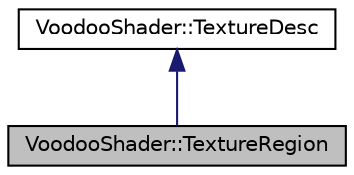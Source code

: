 digraph G
{
  edge [fontname="Helvetica",fontsize="10",labelfontname="Helvetica",labelfontsize="10"];
  node [fontname="Helvetica",fontsize="10",shape=record];
  Node1 [label="VoodooShader::TextureRegion",height=0.2,width=0.4,color="black", fillcolor="grey75", style="filled" fontcolor="black"];
  Node2 -> Node1 [dir="back",color="midnightblue",fontsize="10",style="solid",fontname="Helvetica"];
  Node2 [label="VoodooShader::TextureDesc",height=0.2,width=0.4,color="black", fillcolor="white", style="filled",URL="$struct_voodoo_shader_1_1_texture_desc.html",tooltip="Describes a texture, including size and format."];
}
